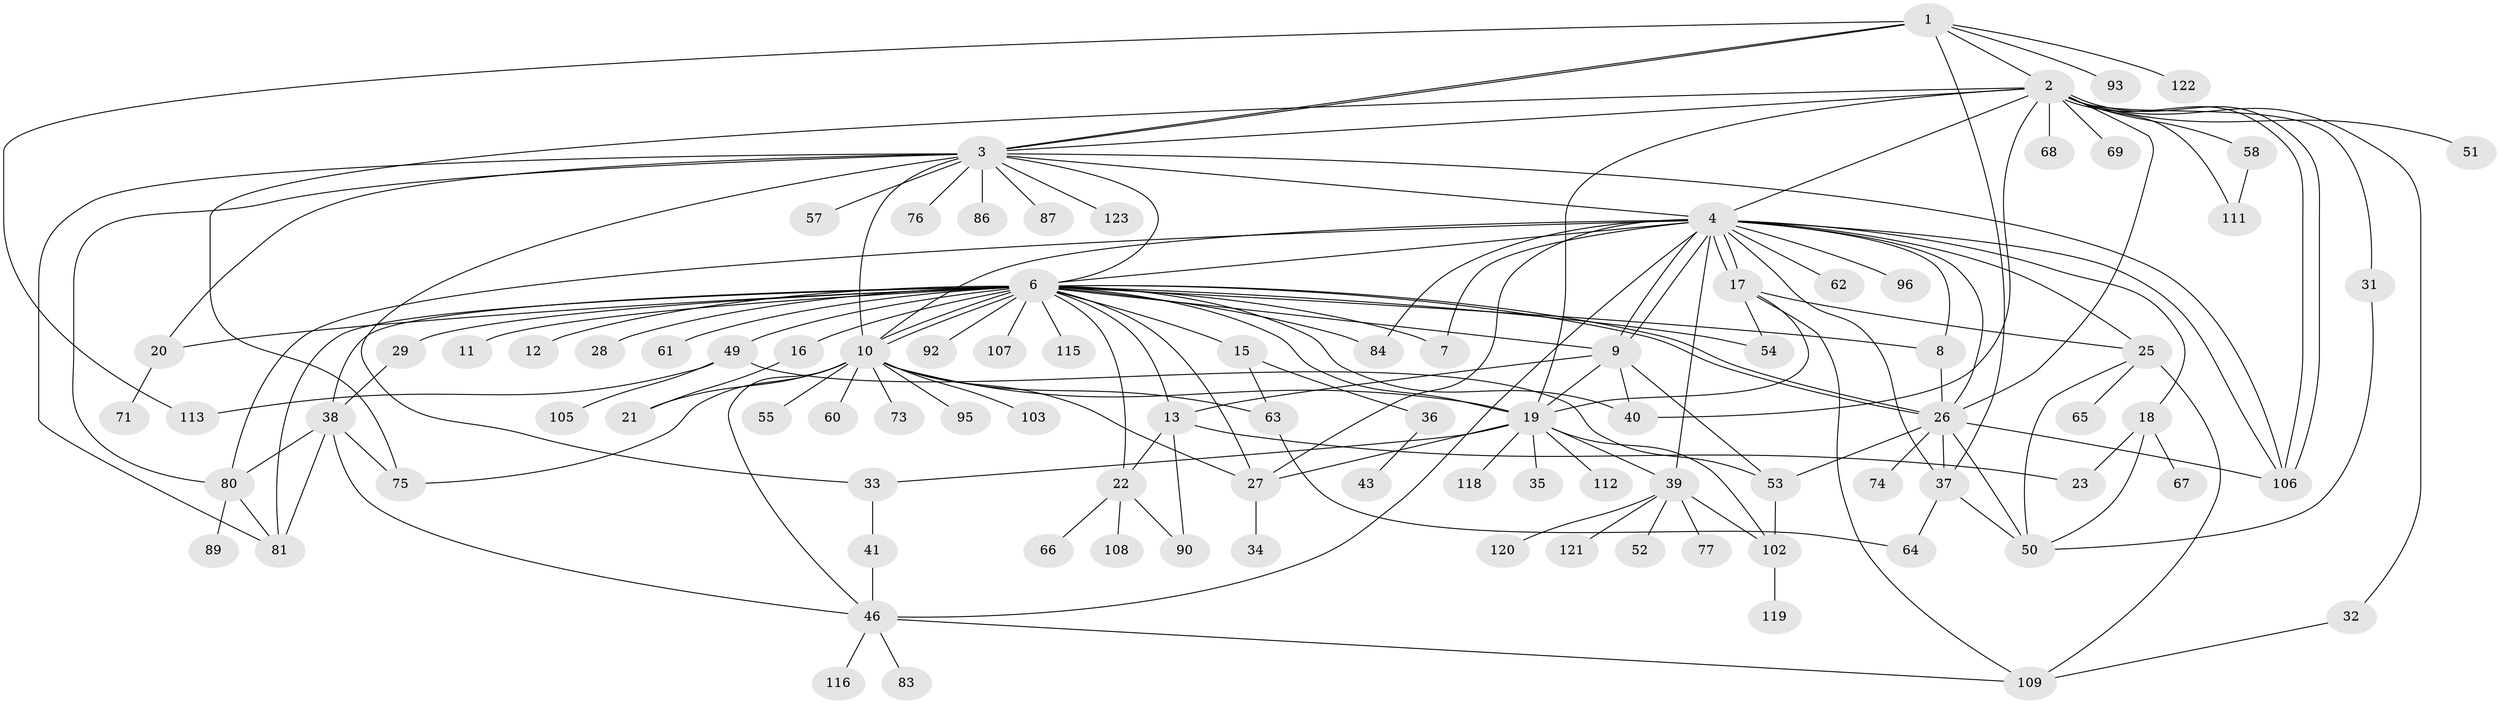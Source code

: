 // original degree distribution, {7: 0.016129032258064516, 13: 0.016129032258064516, 14: 0.008064516129032258, 22: 0.008064516129032258, 5: 0.06451612903225806, 31: 0.008064516129032258, 2: 0.20161290322580644, 3: 0.10483870967741936, 1: 0.41935483870967744, 6: 0.06451612903225806, 9: 0.016129032258064516, 4: 0.06451612903225806, 8: 0.008064516129032258}
// Generated by graph-tools (version 1.1) at 2025/11/02/27/25 16:11:16]
// undirected, 94 vertices, 161 edges
graph export_dot {
graph [start="1"]
  node [color=gray90,style=filled];
  1 [super="+44"];
  2 [super="+30"];
  3 [super="+5"];
  4 [super="+82"];
  6 [super="+99"];
  7;
  8;
  9 [super="+45"];
  10 [super="+14"];
  11;
  12;
  13;
  15 [super="+48"];
  16;
  17;
  18 [super="+101"];
  19 [super="+24"];
  20;
  21;
  22 [super="+59"];
  23;
  25 [super="+72"];
  26 [super="+79"];
  27 [super="+78"];
  28 [super="+42"];
  29 [super="+97"];
  31;
  32;
  33 [super="+94"];
  34;
  35;
  36 [super="+100"];
  37 [super="+70"];
  38 [super="+47"];
  39 [super="+85"];
  40 [super="+104"];
  41;
  43;
  46 [super="+56"];
  49;
  50 [super="+117"];
  51 [super="+98"];
  52;
  53 [super="+91"];
  54;
  55;
  57;
  58;
  60;
  61 [super="+88"];
  62;
  63 [super="+124"];
  64;
  65;
  66;
  67;
  68;
  69;
  71;
  73;
  74;
  75;
  76;
  77;
  80;
  81;
  83;
  84;
  86;
  87;
  89;
  90;
  92;
  93;
  95;
  96;
  102;
  103;
  105;
  106 [super="+114"];
  107;
  108;
  109 [super="+110"];
  111;
  112;
  113;
  115;
  116;
  118;
  119;
  120;
  121;
  122;
  123;
  1 -- 2;
  1 -- 3;
  1 -- 3;
  1 -- 93;
  1 -- 113;
  1 -- 122;
  1 -- 37;
  2 -- 3;
  2 -- 4;
  2 -- 19 [weight=2];
  2 -- 32;
  2 -- 68;
  2 -- 69;
  2 -- 75;
  2 -- 106;
  2 -- 106;
  2 -- 111;
  2 -- 58;
  2 -- 51;
  2 -- 26;
  2 -- 31;
  2 -- 40;
  3 -- 4;
  3 -- 6;
  3 -- 10 [weight=2];
  3 -- 20;
  3 -- 33;
  3 -- 57;
  3 -- 81;
  3 -- 86;
  3 -- 123;
  3 -- 80;
  3 -- 87;
  3 -- 76;
  3 -- 106;
  4 -- 6;
  4 -- 7;
  4 -- 8;
  4 -- 9;
  4 -- 9;
  4 -- 10;
  4 -- 17;
  4 -- 17;
  4 -- 18;
  4 -- 25;
  4 -- 26;
  4 -- 27;
  4 -- 37;
  4 -- 39;
  4 -- 46;
  4 -- 62;
  4 -- 84;
  4 -- 96;
  4 -- 106;
  4 -- 80;
  6 -- 8;
  6 -- 9;
  6 -- 10 [weight=2];
  6 -- 10;
  6 -- 11;
  6 -- 12;
  6 -- 13;
  6 -- 15;
  6 -- 16;
  6 -- 19;
  6 -- 20 [weight=2];
  6 -- 22;
  6 -- 26;
  6 -- 26;
  6 -- 27;
  6 -- 28;
  6 -- 29;
  6 -- 40;
  6 -- 49;
  6 -- 54;
  6 -- 61;
  6 -- 81;
  6 -- 92;
  6 -- 107;
  6 -- 115;
  6 -- 84;
  6 -- 7;
  6 -- 38;
  8 -- 26;
  9 -- 13;
  9 -- 40;
  9 -- 53;
  9 -- 19;
  10 -- 21;
  10 -- 55;
  10 -- 60;
  10 -- 73;
  10 -- 75;
  10 -- 95;
  10 -- 103;
  10 -- 27;
  10 -- 46;
  10 -- 63;
  10 -- 19;
  13 -- 23;
  13 -- 90;
  13 -- 22;
  15 -- 36;
  15 -- 63;
  16 -- 21;
  17 -- 19;
  17 -- 25;
  17 -- 54;
  17 -- 109;
  18 -- 23;
  18 -- 50;
  18 -- 67;
  19 -- 102;
  19 -- 112;
  19 -- 118;
  19 -- 33;
  19 -- 35;
  19 -- 39;
  19 -- 27;
  20 -- 71;
  22 -- 90;
  22 -- 108;
  22 -- 66;
  25 -- 50;
  25 -- 65;
  25 -- 109;
  26 -- 37;
  26 -- 53;
  26 -- 74;
  26 -- 50;
  26 -- 106;
  27 -- 34;
  29 -- 38;
  31 -- 50;
  32 -- 109;
  33 -- 41;
  36 -- 43;
  37 -- 64;
  37 -- 50;
  38 -- 80;
  38 -- 81;
  38 -- 75;
  38 -- 46;
  39 -- 52;
  39 -- 77;
  39 -- 102;
  39 -- 120;
  39 -- 121;
  41 -- 46;
  46 -- 109;
  46 -- 83;
  46 -- 116;
  49 -- 53;
  49 -- 105;
  49 -- 113;
  53 -- 102;
  58 -- 111;
  63 -- 64;
  80 -- 81;
  80 -- 89;
  102 -- 119;
}
